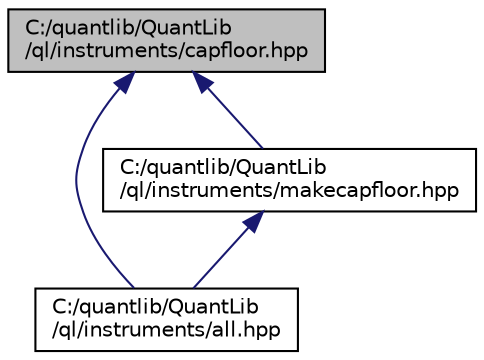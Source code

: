 digraph "C:/quantlib/QuantLib/ql/instruments/capfloor.hpp"
{
  edge [fontname="Helvetica",fontsize="10",labelfontname="Helvetica",labelfontsize="10"];
  node [fontname="Helvetica",fontsize="10",shape=record];
  Node1 [label="C:/quantlib/QuantLib\l/ql/instruments/capfloor.hpp",height=0.2,width=0.4,color="black", fillcolor="grey75", style="filled", fontcolor="black"];
  Node1 -> Node2 [dir="back",color="midnightblue",fontsize="10",style="solid"];
  Node2 [label="C:/quantlib/QuantLib\l/ql/instruments/all.hpp",height=0.2,width=0.4,color="black", fillcolor="white", style="filled",URL="$all_8hpp_source.html"];
  Node1 -> Node3 [dir="back",color="midnightblue",fontsize="10",style="solid"];
  Node3 [label="C:/quantlib/QuantLib\l/ql/instruments/makecapfloor.hpp",height=0.2,width=0.4,color="black", fillcolor="white", style="filled",URL="$makecapfloor_8hpp.html",tooltip="Helper class to instantiate standard market cap/floor. "];
  Node3 -> Node2 [dir="back",color="midnightblue",fontsize="10",style="solid"];
}
